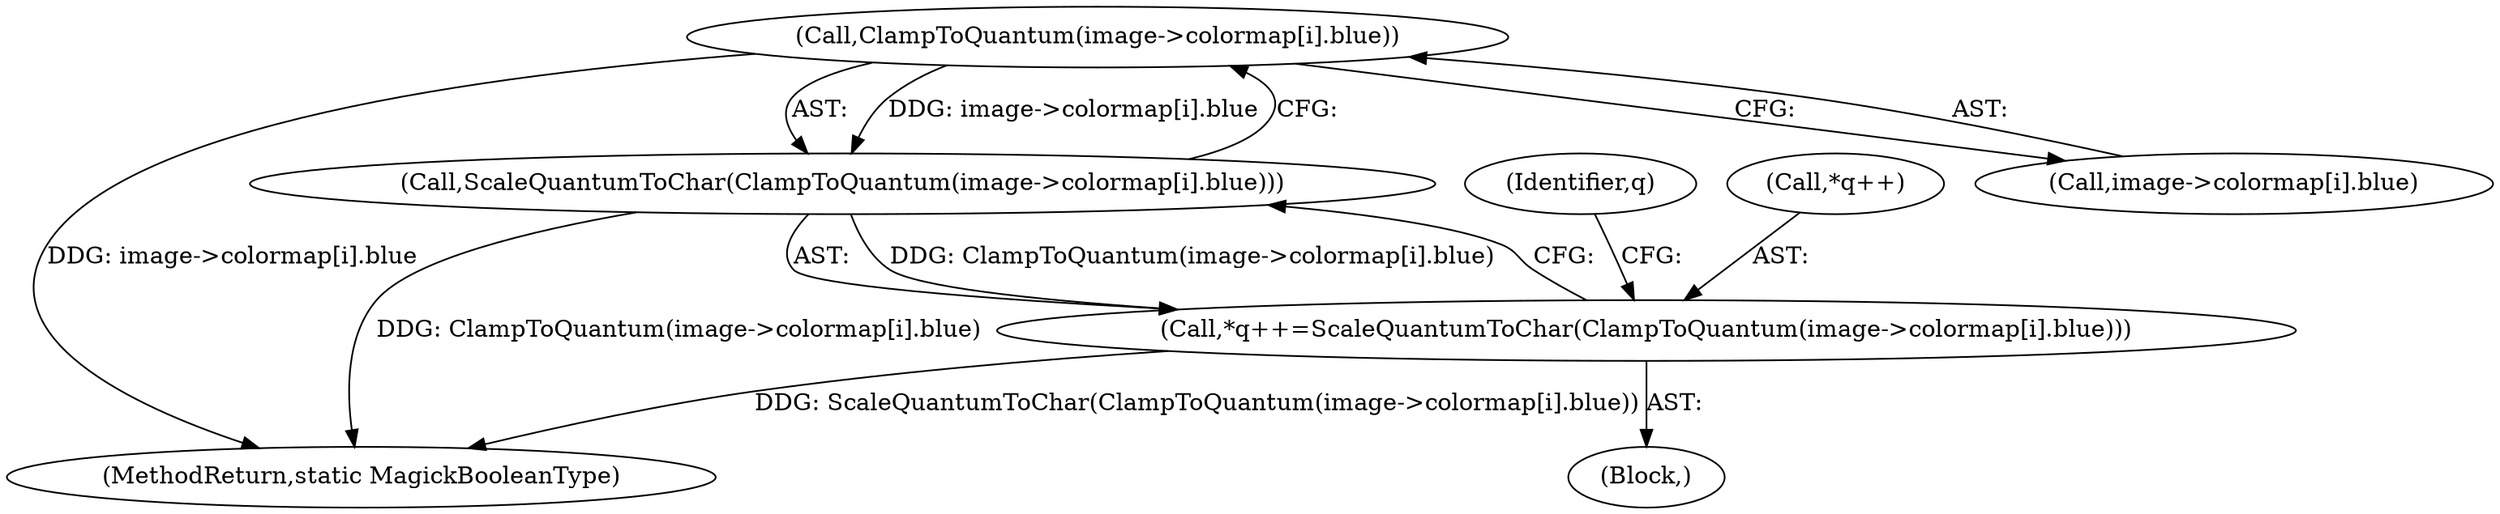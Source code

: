 digraph "0_ImageMagick_4cc6ec8a4197d4c008577127736bf7985d632323@array" {
"1002401" [label="(Call,ClampToQuantum(image->colormap[i].blue))"];
"1002400" [label="(Call,ScaleQuantumToChar(ClampToQuantum(image->colormap[i].blue)))"];
"1002396" [label="(Call,*q++=ScaleQuantumToChar(ClampToQuantum(image->colormap[i].blue)))"];
"1002396" [label="(Call,*q++=ScaleQuantumToChar(ClampToQuantum(image->colormap[i].blue)))"];
"1002412" [label="(Identifier,q)"];
"1002400" [label="(Call,ScaleQuantumToChar(ClampToQuantum(image->colormap[i].blue)))"];
"1002397" [label="(Call,*q++)"];
"1002596" [label="(MethodReturn,static MagickBooleanType)"];
"1002402" [label="(Call,image->colormap[i].blue)"];
"1002395" [label="(Block,)"];
"1002401" [label="(Call,ClampToQuantum(image->colormap[i].blue))"];
"1002401" -> "1002400"  [label="AST: "];
"1002401" -> "1002402"  [label="CFG: "];
"1002402" -> "1002401"  [label="AST: "];
"1002400" -> "1002401"  [label="CFG: "];
"1002401" -> "1002596"  [label="DDG: image->colormap[i].blue"];
"1002401" -> "1002400"  [label="DDG: image->colormap[i].blue"];
"1002400" -> "1002396"  [label="AST: "];
"1002396" -> "1002400"  [label="CFG: "];
"1002400" -> "1002596"  [label="DDG: ClampToQuantum(image->colormap[i].blue)"];
"1002400" -> "1002396"  [label="DDG: ClampToQuantum(image->colormap[i].blue)"];
"1002396" -> "1002395"  [label="AST: "];
"1002397" -> "1002396"  [label="AST: "];
"1002412" -> "1002396"  [label="CFG: "];
"1002396" -> "1002596"  [label="DDG: ScaleQuantumToChar(ClampToQuantum(image->colormap[i].blue))"];
}
